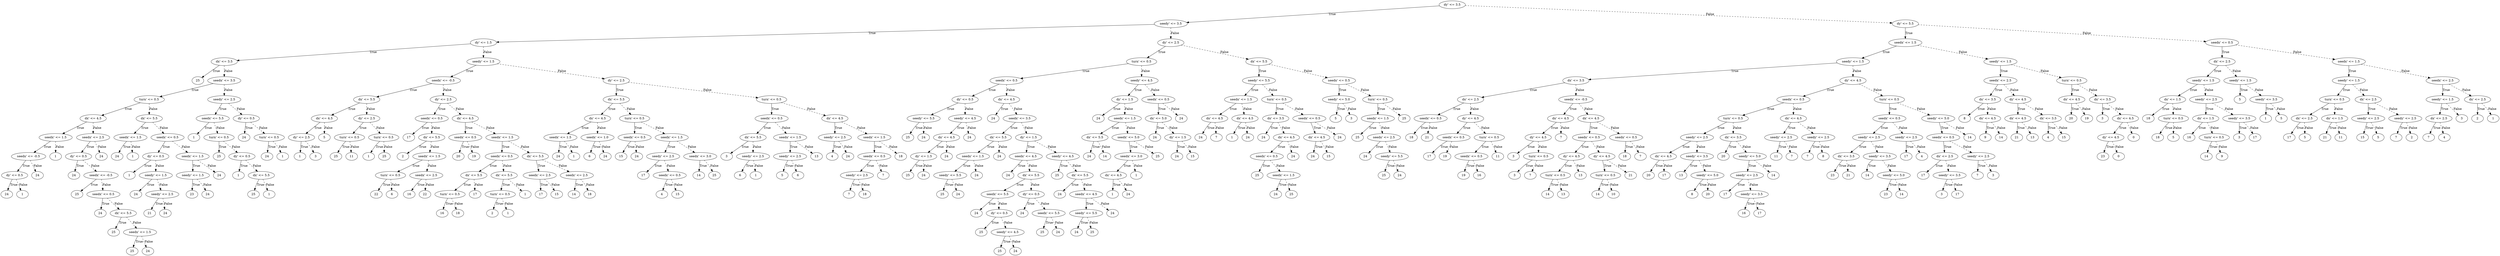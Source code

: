 digraph {
0 [label="dy' <= 3.5"];
1 [label="seedy' <= 3.5"];
2 [label="dy' <= 1.5"];
3 [label="dx' <= 3.5"];
4 [label="25"];
3 -> 4 [label="True"];
5 [label="seedx' <= 3.5"];
6 [label="turn' <= 0.5"];
7 [label="dx' <= 4.5"];
8 [label="seedx' <= 1.5"];
9 [label="seedx' <= -0.5"];
10 [label="dy' <= 0.5"];
11 [label="24"];
10 -> 11 [label="True"];
12 [label="1"];
10 -> 12 [style="dashed", label="False"];
9 -> 10 [label="True"];
13 [label="24"];
9 -> 13 [style="dashed", label="False"];
8 -> 9 [label="True"];
14 [label="1"];
8 -> 14 [style="dashed", label="False"];
7 -> 8 [label="True"];
15 [label="seedx' <= 2.5"];
16 [label="dy' <= 0.5"];
17 [label="24"];
16 -> 17 [label="True"];
18 [label="seedx' <= -0.5"];
19 [label="25"];
18 -> 19 [label="True"];
20 [label="seedx' <= 0.5"];
21 [label="24"];
20 -> 21 [label="True"];
22 [label="dx' <= 5.5"];
23 [label="25"];
22 -> 23 [label="True"];
24 [label="seedx' <= 1.5"];
25 [label="25"];
24 -> 25 [label="True"];
26 [label="24"];
24 -> 26 [style="dashed", label="False"];
22 -> 24 [style="dashed", label="False"];
20 -> 22 [style="dashed", label="False"];
18 -> 20 [style="dashed", label="False"];
16 -> 18 [style="dashed", label="False"];
15 -> 16 [label="True"];
27 [label="24"];
15 -> 27 [style="dashed", label="False"];
7 -> 15 [style="dashed", label="False"];
6 -> 7 [label="True"];
28 [label="dx' <= 5.5"];
29 [label="seedx' <= 1.5"];
30 [label="24"];
29 -> 30 [label="True"];
31 [label="1"];
29 -> 31 [style="dashed", label="False"];
28 -> 29 [label="True"];
32 [label="seedx' <= 0.5"];
33 [label="dy' <= 0.5"];
34 [label="1"];
33 -> 34 [label="True"];
35 [label="seedy' <= 1.5"];
36 [label="24"];
35 -> 36 [label="True"];
37 [label="seedy' <= 2.5"];
38 [label="21"];
37 -> 38 [label="True"];
39 [label="24"];
37 -> 39 [style="dashed", label="False"];
35 -> 37 [style="dashed", label="False"];
33 -> 35 [style="dashed", label="False"];
32 -> 33 [label="True"];
40 [label="seedx' <= 1.5"];
41 [label="seedy' <= 1.5"];
42 [label="23"];
41 -> 42 [label="True"];
43 [label="24"];
41 -> 43 [style="dashed", label="False"];
40 -> 41 [label="True"];
44 [label="24"];
40 -> 44 [style="dashed", label="False"];
32 -> 40 [style="dashed", label="False"];
28 -> 32 [style="dashed", label="False"];
6 -> 28 [style="dashed", label="False"];
5 -> 6 [label="True"];
45 [label="seedy' <= 2.5"];
46 [label="seedx' <= 5.5"];
47 [label="1"];
46 -> 47 [label="True"];
48 [label="turn' <= 0.5"];
49 [label="25"];
48 -> 49 [label="True"];
50 [label="dy' <= 0.5"];
51 [label="1"];
50 -> 51 [label="True"];
52 [label="dx' <= 5.5"];
53 [label="25"];
52 -> 53 [label="True"];
54 [label="1"];
52 -> 54 [style="dashed", label="False"];
50 -> 52 [style="dashed", label="False"];
48 -> 50 [style="dashed", label="False"];
46 -> 48 [style="dashed", label="False"];
45 -> 46 [label="True"];
55 [label="dy' <= 0.5"];
56 [label="24"];
55 -> 56 [label="True"];
57 [label="turn' <= 0.5"];
58 [label="24"];
57 -> 58 [label="True"];
59 [label="1"];
57 -> 59 [style="dashed", label="False"];
55 -> 57 [style="dashed", label="False"];
45 -> 55 [style="dashed", label="False"];
5 -> 45 [style="dashed", label="False"];
3 -> 5 [style="dashed", label="False"];
2 -> 3 [label="True"];
60 [label="seedy' <= 1.5"];
61 [label="seedx' <= -0.5"];
62 [label="dx' <= 5.5"];
63 [label="dx' <= 4.5"];
64 [label="dy' <= 2.5"];
65 [label="1"];
64 -> 65 [label="True"];
66 [label="3"];
64 -> 66 [style="dashed", label="False"];
63 -> 64 [label="True"];
67 [label="5"];
63 -> 67 [style="dashed", label="False"];
62 -> 63 [label="True"];
68 [label="dy' <= 2.5"];
69 [label="turn' <= 0.5"];
70 [label="25"];
69 -> 70 [label="True"];
71 [label="11"];
69 -> 71 [style="dashed", label="False"];
68 -> 69 [label="True"];
72 [label="turn' <= 0.5"];
73 [label="1"];
72 -> 73 [label="True"];
74 [label="25"];
72 -> 74 [style="dashed", label="False"];
68 -> 72 [style="dashed", label="False"];
62 -> 68 [style="dashed", label="False"];
61 -> 62 [label="True"];
75 [label="dy' <= 2.5"];
76 [label="seedx' <= 0.5"];
77 [label="17"];
76 -> 77 [label="True"];
78 [label="dx' <= 5.5"];
79 [label="2"];
78 -> 79 [label="True"];
80 [label="seedx' <= 1.5"];
81 [label="turn' <= 0.5"];
82 [label="22"];
81 -> 82 [label="True"];
83 [label="6"];
81 -> 83 [style="dashed", label="False"];
80 -> 81 [label="True"];
84 [label="seedx' <= 2.5"];
85 [label="16"];
84 -> 85 [label="True"];
86 [label="22"];
84 -> 86 [style="dashed", label="False"];
80 -> 84 [style="dashed", label="False"];
78 -> 80 [style="dashed", label="False"];
76 -> 78 [style="dashed", label="False"];
75 -> 76 [label="True"];
87 [label="dx' <= 4.5"];
88 [label="seedx' <= 0.5"];
89 [label="20"];
88 -> 89 [label="True"];
90 [label="19"];
88 -> 90 [style="dashed", label="False"];
87 -> 88 [label="True"];
91 [label="seedx' <= 1.5"];
92 [label="seedx' <= 0.5"];
93 [label="dx' <= 5.5"];
94 [label="turn' <= 0.5"];
95 [label="16"];
94 -> 95 [label="True"];
96 [label="18"];
94 -> 96 [style="dashed", label="False"];
93 -> 94 [label="True"];
97 [label="17"];
93 -> 97 [style="dashed", label="False"];
92 -> 93 [label="True"];
98 [label="dx' <= 5.5"];
99 [label="turn' <= 0.5"];
100 [label="2"];
99 -> 100 [label="True"];
101 [label="1"];
99 -> 101 [style="dashed", label="False"];
98 -> 99 [label="True"];
102 [label="1"];
98 -> 102 [style="dashed", label="False"];
92 -> 98 [style="dashed", label="False"];
91 -> 92 [label="True"];
103 [label="dx' <= 5.5"];
104 [label="seedx' <= 2.5"];
105 [label="17"];
104 -> 105 [label="True"];
106 [label="15"];
104 -> 106 [style="dashed", label="False"];
103 -> 104 [label="True"];
107 [label="seedx' <= 2.5"];
108 [label="14"];
107 -> 108 [label="True"];
109 [label="18"];
107 -> 109 [style="dashed", label="False"];
103 -> 107 [style="dashed", label="False"];
91 -> 103 [style="dashed", label="False"];
87 -> 91 [style="dashed", label="False"];
75 -> 87 [style="dashed", label="False"];
61 -> 75 [style="dashed", label="False"];
60 -> 61 [label="True"];
110 [label="dy' <= 2.5"];
111 [label="dx' <= 5.5"];
112 [label="dx' <= 4.5"];
113 [label="seedx' <= 1.5"];
114 [label="24"];
113 -> 114 [label="True"];
115 [label="1"];
113 -> 115 [style="dashed", label="False"];
112 -> 113 [label="True"];
116 [label="seedx' <= 1.0"];
117 [label="6"];
116 -> 117 [label="True"];
118 [label="24"];
116 -> 118 [style="dashed", label="False"];
112 -> 116 [style="dashed", label="False"];
111 -> 112 [label="True"];
119 [label="turn' <= 0.5"];
120 [label="seedx' <= 0.5"];
121 [label="15"];
120 -> 121 [label="True"];
122 [label="24"];
120 -> 122 [style="dashed", label="False"];
119 -> 120 [label="True"];
123 [label="seedx' <= 1.5"];
124 [label="seedy' <= 2.5"];
125 [label="17"];
124 -> 125 [label="True"];
126 [label="seedx' <= 0.5"];
127 [label="4"];
126 -> 127 [label="True"];
128 [label="15"];
126 -> 128 [style="dashed", label="False"];
124 -> 126 [style="dashed", label="False"];
123 -> 124 [label="True"];
129 [label="seedx' <= 3.0"];
130 [label="14"];
129 -> 130 [label="True"];
131 [label="25"];
129 -> 131 [style="dashed", label="False"];
123 -> 129 [style="dashed", label="False"];
119 -> 123 [style="dashed", label="False"];
111 -> 119 [style="dashed", label="False"];
110 -> 111 [label="True"];
132 [label="turn' <= 0.5"];
133 [label="seedx' <= 0.5"];
134 [label="dx' <= 5.5"];
135 [label="3"];
134 -> 135 [label="True"];
136 [label="seedy' <= 2.5"];
137 [label="6"];
136 -> 137 [label="True"];
138 [label="1"];
136 -> 138 [style="dashed", label="False"];
134 -> 136 [style="dashed", label="False"];
133 -> 134 [label="True"];
139 [label="seedx' <= 1.5"];
140 [label="seedy' <= 2.5"];
141 [label="5"];
140 -> 141 [label="True"];
142 [label="6"];
140 -> 142 [style="dashed", label="False"];
139 -> 140 [label="True"];
143 [label="13"];
139 -> 143 [style="dashed", label="False"];
133 -> 139 [style="dashed", label="False"];
132 -> 133 [label="True"];
144 [label="dx' <= 4.5"];
145 [label="seedy' <= 2.5"];
146 [label="4"];
145 -> 146 [label="True"];
147 [label="24"];
145 -> 147 [style="dashed", label="False"];
144 -> 145 [label="True"];
148 [label="seedx' <= 1.5"];
149 [label="seedx' <= 0.5"];
150 [label="seedy' <= 2.5"];
151 [label="7"];
150 -> 151 [label="True"];
152 [label="18"];
150 -> 152 [style="dashed", label="False"];
149 -> 150 [label="True"];
153 [label="7"];
149 -> 153 [style="dashed", label="False"];
148 -> 149 [label="True"];
154 [label="18"];
148 -> 154 [style="dashed", label="False"];
144 -> 148 [style="dashed", label="False"];
132 -> 144 [style="dashed", label="False"];
110 -> 132 [style="dashed", label="False"];
60 -> 110 [style="dashed", label="False"];
2 -> 60 [style="dashed", label="False"];
1 -> 2 [label="True"];
155 [label="dy' <= 2.5"];
156 [label="turn' <= 0.5"];
157 [label="seedx' <= 0.5"];
158 [label="dy' <= 0.5"];
159 [label="seedy' <= 5.5"];
160 [label="25"];
159 -> 160 [label="True"];
161 [label="24"];
159 -> 161 [style="dashed", label="False"];
158 -> 159 [label="True"];
162 [label="seedy' <= 4.5"];
163 [label="dx' <= 4.5"];
164 [label="dy' <= 1.5"];
165 [label="25"];
164 -> 165 [label="True"];
166 [label="24"];
164 -> 166 [style="dashed", label="False"];
163 -> 164 [label="True"];
167 [label="24"];
163 -> 167 [style="dashed", label="False"];
162 -> 163 [label="True"];
168 [label="24"];
162 -> 168 [style="dashed", label="False"];
158 -> 162 [style="dashed", label="False"];
157 -> 158 [label="True"];
169 [label="dx' <= 4.5"];
170 [label="24"];
169 -> 170 [label="True"];
171 [label="seedx' <= 3.5"];
172 [label="dx' <= 5.5"];
173 [label="seedx' <= 1.5"];
174 [label="seedy' <= 5.5"];
175 [label="25"];
174 -> 175 [label="True"];
176 [label="24"];
174 -> 176 [style="dashed", label="False"];
173 -> 174 [label="True"];
177 [label="24"];
173 -> 177 [style="dashed", label="False"];
172 -> 173 [label="True"];
178 [label="24"];
172 -> 178 [style="dashed", label="False"];
171 -> 172 [label="True"];
179 [label="dy' <= 1.5"];
180 [label="seedx' <= 4.5"];
181 [label="24"];
180 -> 181 [label="True"];
182 [label="dx' <= 5.5"];
183 [label="seedx' <= 5.5"];
184 [label="24"];
183 -> 184 [label="True"];
185 [label="dy' <= 0.5"];
186 [label="25"];
185 -> 186 [label="True"];
187 [label="seedy' <= 4.5"];
188 [label="25"];
187 -> 188 [label="True"];
189 [label="24"];
187 -> 189 [style="dashed", label="False"];
185 -> 187 [style="dashed", label="False"];
183 -> 185 [style="dashed", label="False"];
182 -> 183 [label="True"];
190 [label="dy' <= 0.5"];
191 [label="24"];
190 -> 191 [label="True"];
192 [label="seedx' <= 5.5"];
193 [label="25"];
192 -> 193 [label="True"];
194 [label="24"];
192 -> 194 [style="dashed", label="False"];
190 -> 192 [style="dashed", label="False"];
182 -> 190 [style="dashed", label="False"];
180 -> 182 [style="dashed", label="False"];
179 -> 180 [label="True"];
195 [label="seedy' <= 4.5"];
196 [label="25"];
195 -> 196 [label="True"];
197 [label="dx' <= 5.5"];
198 [label="24"];
197 -> 198 [label="True"];
199 [label="seedx' <= 4.5"];
200 [label="seedy' <= 5.5"];
201 [label="24"];
200 -> 201 [label="True"];
202 [label="25"];
200 -> 202 [style="dashed", label="False"];
199 -> 200 [label="True"];
203 [label="24"];
199 -> 203 [style="dashed", label="False"];
197 -> 199 [style="dashed", label="False"];
195 -> 197 [style="dashed", label="False"];
179 -> 195 [style="dashed", label="False"];
171 -> 179 [style="dashed", label="False"];
169 -> 171 [style="dashed", label="False"];
157 -> 169 [style="dashed", label="False"];
156 -> 157 [label="True"];
204 [label="seedy' <= 4.5"];
205 [label="dy' <= 1.5"];
206 [label="24"];
205 -> 206 [label="True"];
207 [label="seedx' <= 1.5"];
208 [label="dx' <= 5.5"];
209 [label="24"];
208 -> 209 [label="True"];
210 [label="14"];
208 -> 210 [style="dashed", label="False"];
207 -> 208 [label="True"];
211 [label="seedx' <= 5.0"];
212 [label="seedx' <= 3.0"];
213 [label="dx' <= 4.5"];
214 [label="1"];
213 -> 214 [label="True"];
215 [label="24"];
213 -> 215 [style="dashed", label="False"];
212 -> 213 [label="True"];
216 [label="1"];
212 -> 216 [style="dashed", label="False"];
211 -> 212 [label="True"];
217 [label="25"];
211 -> 217 [style="dashed", label="False"];
207 -> 211 [style="dashed", label="False"];
205 -> 207 [style="dashed", label="False"];
204 -> 205 [label="True"];
218 [label="seedx' <= 0.5"];
219 [label="dx' <= 5.0"];
220 [label="24"];
219 -> 220 [label="True"];
221 [label="dy' <= 1.5"];
222 [label="24"];
221 -> 222 [label="True"];
223 [label="15"];
221 -> 223 [style="dashed", label="False"];
219 -> 221 [style="dashed", label="False"];
218 -> 219 [label="True"];
224 [label="24"];
218 -> 224 [style="dashed", label="False"];
204 -> 218 [style="dashed", label="False"];
156 -> 204 [style="dashed", label="False"];
155 -> 156 [label="True"];
225 [label="dx' <= 5.5"];
226 [label="seedy' <= 5.5"];
227 [label="seedx' <= 1.5"];
228 [label="dx' <= 4.5"];
229 [label="24"];
228 -> 229 [label="True"];
230 [label="7"];
228 -> 230 [style="dashed", label="False"];
227 -> 228 [label="True"];
231 [label="dx' <= 4.5"];
232 [label="1"];
231 -> 232 [label="True"];
233 [label="24"];
231 -> 233 [style="dashed", label="False"];
227 -> 231 [style="dashed", label="False"];
226 -> 227 [label="True"];
234 [label="turn' <= 0.5"];
235 [label="dx' <= 3.5"];
236 [label="24"];
235 -> 236 [label="True"];
237 [label="dx' <= 4.5"];
238 [label="seedx' <= 0.5"];
239 [label="25"];
238 -> 239 [label="True"];
240 [label="seedx' <= 1.5"];
241 [label="24"];
240 -> 241 [label="True"];
242 [label="25"];
240 -> 242 [style="dashed", label="False"];
238 -> 240 [style="dashed", label="False"];
237 -> 238 [label="True"];
243 [label="24"];
237 -> 243 [style="dashed", label="False"];
235 -> 237 [style="dashed", label="False"];
234 -> 235 [label="True"];
244 [label="seedx' <= 0.5"];
245 [label="dx' <= 4.5"];
246 [label="24"];
245 -> 246 [label="True"];
247 [label="15"];
245 -> 247 [style="dashed", label="False"];
244 -> 245 [label="True"];
248 [label="24"];
244 -> 248 [style="dashed", label="False"];
234 -> 244 [style="dashed", label="False"];
226 -> 234 [style="dashed", label="False"];
225 -> 226 [label="True"];
249 [label="seedx' <= 0.5"];
250 [label="seedy' <= 5.0"];
251 [label="5"];
250 -> 251 [label="True"];
252 [label="3"];
250 -> 252 [style="dashed", label="False"];
249 -> 250 [label="True"];
253 [label="turn' <= 0.5"];
254 [label="seedx' <= 1.5"];
255 [label="25"];
254 -> 255 [label="True"];
256 [label="seedx' <= 2.5"];
257 [label="24"];
256 -> 257 [label="True"];
258 [label="seedy' <= 5.5"];
259 [label="25"];
258 -> 259 [label="True"];
260 [label="24"];
258 -> 260 [style="dashed", label="False"];
256 -> 258 [style="dashed", label="False"];
254 -> 256 [style="dashed", label="False"];
253 -> 254 [label="True"];
261 [label="25"];
253 -> 261 [style="dashed", label="False"];
249 -> 253 [style="dashed", label="False"];
225 -> 249 [style="dashed", label="False"];
155 -> 225 [style="dashed", label="False"];
1 -> 155 [style="dashed", label="False"];
0 -> 1 [label="True"];
262 [label="dy' <= 5.5"];
263 [label="seedx' <= 1.5"];
264 [label="seedy' <= 1.5"];
265 [label="dx' <= 3.5"];
266 [label="dx' <= 2.5"];
267 [label="seedx' <= 0.5"];
268 [label="18"];
267 -> 268 [label="True"];
269 [label="21"];
267 -> 269 [style="dashed", label="False"];
266 -> 267 [label="True"];
270 [label="dy' <= 4.5"];
271 [label="seedx' <= 0.5"];
272 [label="17"];
271 -> 272 [label="True"];
273 [label="19"];
271 -> 273 [style="dashed", label="False"];
270 -> 271 [label="True"];
274 [label="turn' <= 0.5"];
275 [label="seedx' <= 0.5"];
276 [label="19"];
275 -> 276 [label="True"];
277 [label="16"];
275 -> 277 [style="dashed", label="False"];
274 -> 275 [label="True"];
278 [label="11"];
274 -> 278 [style="dashed", label="False"];
270 -> 274 [style="dashed", label="False"];
266 -> 270 [style="dashed", label="False"];
265 -> 266 [label="True"];
279 [label="seedx' <= -0.5"];
280 [label="dx' <= 4.5"];
281 [label="dy' <= 4.5"];
282 [label="3"];
281 -> 282 [label="True"];
283 [label="turn' <= 0.5"];
284 [label="3"];
283 -> 284 [label="True"];
285 [label="7"];
283 -> 285 [style="dashed", label="False"];
281 -> 283 [style="dashed", label="False"];
280 -> 281 [label="True"];
286 [label="7"];
280 -> 286 [style="dashed", label="False"];
279 -> 280 [label="True"];
287 [label="dx' <= 4.5"];
288 [label="seedx' <= 0.5"];
289 [label="dy' <= 4.5"];
290 [label="turn' <= 0.5"];
291 [label="14"];
290 -> 291 [label="True"];
292 [label="13"];
290 -> 292 [style="dashed", label="False"];
289 -> 290 [label="True"];
293 [label="13"];
289 -> 293 [style="dashed", label="False"];
288 -> 289 [label="True"];
294 [label="dy' <= 4.5"];
295 [label="turn' <= 0.5"];
296 [label="14"];
295 -> 296 [label="True"];
297 [label="10"];
295 -> 297 [style="dashed", label="False"];
294 -> 295 [label="True"];
298 [label="21"];
294 -> 298 [style="dashed", label="False"];
288 -> 294 [style="dashed", label="False"];
287 -> 288 [label="True"];
299 [label="seedx' <= 0.5"];
300 [label="18"];
299 -> 300 [label="True"];
301 [label="7"];
299 -> 301 [style="dashed", label="False"];
287 -> 299 [style="dashed", label="False"];
279 -> 287 [style="dashed", label="False"];
265 -> 279 [style="dashed", label="False"];
264 -> 265 [label="True"];
302 [label="dy' <= 4.5"];
303 [label="seedx' <= 0.5"];
304 [label="turn' <= 0.5"];
305 [label="seedy' <= 2.5"];
306 [label="dx' <= 4.5"];
307 [label="20"];
306 -> 307 [label="True"];
308 [label="17"];
306 -> 308 [style="dashed", label="False"];
305 -> 306 [label="True"];
309 [label="seedy' <= 3.5"];
310 [label="13"];
309 -> 310 [label="True"];
311 [label="seedy' <= 5.0"];
312 [label="8"];
311 -> 312 [label="True"];
313 [label="20"];
311 -> 313 [style="dashed", label="False"];
309 -> 311 [style="dashed", label="False"];
305 -> 309 [style="dashed", label="False"];
304 -> 305 [label="True"];
314 [label="dx' <= 3.5"];
315 [label="20"];
314 -> 315 [label="True"];
316 [label="seedy' <= 5.0"];
317 [label="seedy' <= 2.5"];
318 [label="17"];
317 -> 318 [label="True"];
319 [label="seedy' <= 3.5"];
320 [label="16"];
319 -> 320 [label="True"];
321 [label="17"];
319 -> 321 [style="dashed", label="False"];
317 -> 319 [style="dashed", label="False"];
316 -> 317 [label="True"];
322 [label="14"];
316 -> 322 [style="dashed", label="False"];
314 -> 316 [style="dashed", label="False"];
304 -> 314 [style="dashed", label="False"];
303 -> 304 [label="True"];
323 [label="dx' <= 4.5"];
324 [label="seedy' <= 2.5"];
325 [label="11"];
324 -> 325 [label="True"];
326 [label="7"];
324 -> 326 [style="dashed", label="False"];
323 -> 324 [label="True"];
327 [label="seedy' <= 2.5"];
328 [label="7"];
327 -> 328 [label="True"];
329 [label="8"];
327 -> 329 [style="dashed", label="False"];
323 -> 327 [style="dashed", label="False"];
303 -> 323 [style="dashed", label="False"];
302 -> 303 [label="True"];
330 [label="turn' <= 0.5"];
331 [label="seedx' <= 0.5"];
332 [label="seedy' <= 2.5"];
333 [label="dx' <= 3.5"];
334 [label="23"];
333 -> 334 [label="True"];
335 [label="21"];
333 -> 335 [style="dashed", label="False"];
332 -> 333 [label="True"];
336 [label="seedy' <= 3.5"];
337 [label="14"];
336 -> 337 [label="True"];
338 [label="seedy' <= 5.0"];
339 [label="23"];
338 -> 339 [label="True"];
340 [label="14"];
338 -> 340 [style="dashed", label="False"];
336 -> 338 [style="dashed", label="False"];
332 -> 336 [style="dashed", label="False"];
331 -> 332 [label="True"];
341 [label="seedy' <= 2.5"];
342 [label="17"];
341 -> 342 [label="True"];
343 [label="4"];
341 -> 343 [style="dashed", label="False"];
331 -> 341 [style="dashed", label="False"];
330 -> 331 [label="True"];
344 [label="seedy' <= 5.0"];
345 [label="seedx' <= 0.5"];
346 [label="dx' <= 2.5"];
347 [label="17"];
346 -> 347 [label="True"];
348 [label="seedy' <= 3.5"];
349 [label="3"];
348 -> 349 [label="True"];
350 [label="17"];
348 -> 350 [style="dashed", label="False"];
346 -> 348 [style="dashed", label="False"];
345 -> 346 [label="True"];
351 [label="seedy' <= 2.5"];
352 [label="7"];
351 -> 352 [label="True"];
353 [label="3"];
351 -> 353 [style="dashed", label="False"];
345 -> 351 [style="dashed", label="False"];
344 -> 345 [label="True"];
354 [label="14"];
344 -> 354 [style="dashed", label="False"];
330 -> 344 [style="dashed", label="False"];
302 -> 330 [style="dashed", label="False"];
264 -> 302 [style="dashed", label="False"];
263 -> 264 [label="True"];
355 [label="seedy' <= 1.5"];
356 [label="seedx' <= 2.5"];
357 [label="dx' <= 3.5"];
358 [label="8"];
357 -> 358 [label="True"];
359 [label="dx' <= 4.5"];
360 [label="9"];
359 -> 360 [label="True"];
361 [label="14"];
359 -> 361 [style="dashed", label="False"];
357 -> 359 [style="dashed", label="False"];
356 -> 357 [label="True"];
362 [label="dy' <= 4.5"];
363 [label="dx' <= 4.5"];
364 [label="21"];
363 -> 364 [label="True"];
365 [label="13"];
363 -> 365 [style="dashed", label="False"];
362 -> 363 [label="True"];
366 [label="dx' <= 3.5"];
367 [label="4"];
366 -> 367 [label="True"];
368 [label="15"];
366 -> 368 [style="dashed", label="False"];
362 -> 366 [style="dashed", label="False"];
356 -> 362 [style="dashed", label="False"];
355 -> 356 [label="True"];
369 [label="turn' <= 0.5"];
370 [label="dx' <= 4.5"];
371 [label="20"];
370 -> 371 [label="True"];
372 [label="19"];
370 -> 372 [style="dashed", label="False"];
369 -> 370 [label="True"];
373 [label="dx' <= 3.5"];
374 [label="3"];
373 -> 374 [label="True"];
375 [label="dx' <= 4.5"];
376 [label="dy' <= 4.5"];
377 [label="23"];
376 -> 377 [label="True"];
378 [label="0"];
376 -> 378 [style="dashed", label="False"];
375 -> 376 [label="True"];
379 [label="0"];
375 -> 379 [style="dashed", label="False"];
373 -> 375 [style="dashed", label="False"];
369 -> 373 [style="dashed", label="False"];
355 -> 369 [style="dashed", label="False"];
263 -> 355 [style="dashed", label="False"];
262 -> 263 [label="True"];
380 [label="seedx' <= 0.5"];
381 [label="dx' <= 2.5"];
382 [label="seedy' <= 1.5"];
383 [label="dx' <= 1.5"];
384 [label="18"];
383 -> 384 [label="True"];
385 [label="turn' <= 0.5"];
386 [label="18"];
385 -> 386 [label="True"];
387 [label="5"];
385 -> 387 [style="dashed", label="False"];
383 -> 385 [style="dashed", label="False"];
382 -> 383 [label="True"];
388 [label="seedy' <= 2.5"];
389 [label="dx' <= 1.5"];
390 [label="16"];
389 -> 390 [label="True"];
391 [label="turn' <= 0.5"];
392 [label="14"];
391 -> 392 [label="True"];
393 [label="9"];
391 -> 393 [style="dashed", label="False"];
389 -> 391 [style="dashed", label="False"];
388 -> 389 [label="True"];
394 [label="seedy' <= 3.5"];
395 [label="3"];
394 -> 395 [label="True"];
396 [label="17"];
394 -> 396 [style="dashed", label="False"];
388 -> 394 [style="dashed", label="False"];
382 -> 388 [style="dashed", label="False"];
381 -> 382 [label="True"];
397 [label="seedy' <= 1.5"];
398 [label="5"];
397 -> 398 [label="True"];
399 [label="seedy' <= 3.5"];
400 [label="1"];
399 -> 400 [label="True"];
401 [label="5"];
399 -> 401 [style="dashed", label="False"];
397 -> 399 [style="dashed", label="False"];
381 -> 397 [style="dashed", label="False"];
380 -> 381 [label="True"];
402 [label="seedx' <= 1.5"];
403 [label="seedy' <= 1.5"];
404 [label="turn' <= 0.5"];
405 [label="dx' <= 2.5"];
406 [label="17"];
405 -> 406 [label="True"];
407 [label="5"];
405 -> 407 [style="dashed", label="False"];
404 -> 405 [label="True"];
408 [label="dx' <= 1.5"];
409 [label="21"];
408 -> 409 [label="True"];
410 [label="11"];
408 -> 410 [style="dashed", label="False"];
404 -> 408 [style="dashed", label="False"];
403 -> 404 [label="True"];
411 [label="dx' <= 2.5"];
412 [label="seedy' <= 2.5"];
413 [label="15"];
412 -> 413 [label="True"];
414 [label="5"];
412 -> 414 [style="dashed", label="False"];
411 -> 412 [label="True"];
415 [label="seedy' <= 2.5"];
416 [label="7"];
415 -> 416 [label="True"];
417 [label="2"];
415 -> 417 [style="dashed", label="False"];
411 -> 415 [style="dashed", label="False"];
403 -> 411 [style="dashed", label="False"];
402 -> 403 [label="True"];
418 [label="seedx' <= 2.5"];
419 [label="seedy' <= 1.5"];
420 [label="dx' <= 2.5"];
421 [label="7"];
420 -> 421 [label="True"];
422 [label="4"];
420 -> 422 [style="dashed", label="False"];
419 -> 420 [label="True"];
423 [label="3"];
419 -> 423 [style="dashed", label="False"];
418 -> 419 [label="True"];
424 [label="dx' <= 2.5"];
425 [label="2"];
424 -> 425 [label="True"];
426 [label="1"];
424 -> 426 [style="dashed", label="False"];
418 -> 424 [style="dashed", label="False"];
402 -> 418 [style="dashed", label="False"];
380 -> 402 [style="dashed", label="False"];
262 -> 380 [style="dashed", label="False"];
0 -> 262 [style="dashed", label="False"];

}